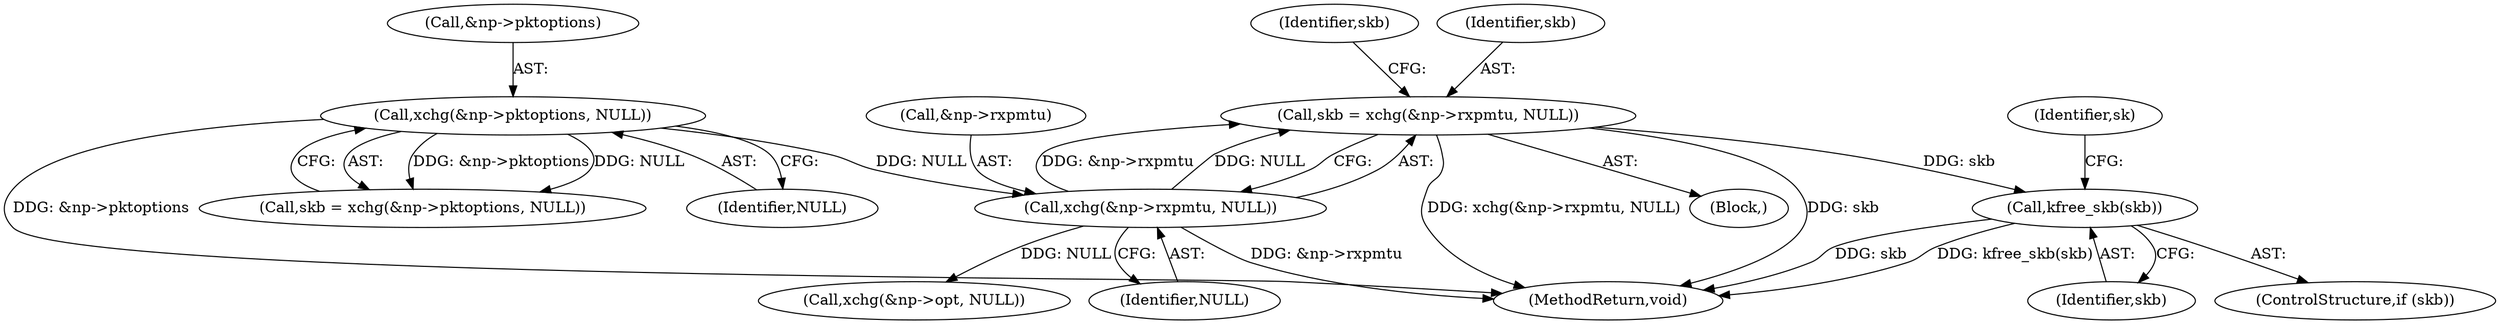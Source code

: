 digraph "0_linux_45f6fad84cc305103b28d73482b344d7f5b76f39_2@API" {
"1000135" [label="(Call,kfree_skb(skb))"];
"1000125" [label="(Call,skb = xchg(&np->rxpmtu, NULL))"];
"1000127" [label="(Call,xchg(&np->rxpmtu, NULL))"];
"1000115" [label="(Call,xchg(&np->pktoptions, NULL))"];
"1000120" [label="(Identifier,NULL)"];
"1000127" [label="(Call,xchg(&np->rxpmtu, NULL))"];
"1000134" [label="(Identifier,skb)"];
"1000128" [label="(Call,&np->rxpmtu)"];
"1000136" [label="(Identifier,skb)"];
"1000115" [label="(Call,xchg(&np->pktoptions, NULL))"];
"1000113" [label="(Call,skb = xchg(&np->pktoptions, NULL))"];
"1000141" [label="(Call,xchg(&np->opt, NULL))"];
"1000132" [label="(Identifier,NULL)"];
"1000116" [label="(Call,&np->pktoptions)"];
"1000126" [label="(Identifier,skb)"];
"1000135" [label="(Call,kfree_skb(skb))"];
"1000105" [label="(Block,)"];
"1000125" [label="(Call,skb = xchg(&np->rxpmtu, NULL))"];
"1000155" [label="(MethodReturn,void)"];
"1000133" [label="(ControlStructure,if (skb))"];
"1000138" [label="(Identifier,sk)"];
"1000135" -> "1000133"  [label="AST: "];
"1000135" -> "1000136"  [label="CFG: "];
"1000136" -> "1000135"  [label="AST: "];
"1000138" -> "1000135"  [label="CFG: "];
"1000135" -> "1000155"  [label="DDG: skb"];
"1000135" -> "1000155"  [label="DDG: kfree_skb(skb)"];
"1000125" -> "1000135"  [label="DDG: skb"];
"1000125" -> "1000105"  [label="AST: "];
"1000125" -> "1000127"  [label="CFG: "];
"1000126" -> "1000125"  [label="AST: "];
"1000127" -> "1000125"  [label="AST: "];
"1000134" -> "1000125"  [label="CFG: "];
"1000125" -> "1000155"  [label="DDG: skb"];
"1000125" -> "1000155"  [label="DDG: xchg(&np->rxpmtu, NULL)"];
"1000127" -> "1000125"  [label="DDG: &np->rxpmtu"];
"1000127" -> "1000125"  [label="DDG: NULL"];
"1000127" -> "1000132"  [label="CFG: "];
"1000128" -> "1000127"  [label="AST: "];
"1000132" -> "1000127"  [label="AST: "];
"1000127" -> "1000155"  [label="DDG: &np->rxpmtu"];
"1000115" -> "1000127"  [label="DDG: NULL"];
"1000127" -> "1000141"  [label="DDG: NULL"];
"1000115" -> "1000113"  [label="AST: "];
"1000115" -> "1000120"  [label="CFG: "];
"1000116" -> "1000115"  [label="AST: "];
"1000120" -> "1000115"  [label="AST: "];
"1000113" -> "1000115"  [label="CFG: "];
"1000115" -> "1000155"  [label="DDG: &np->pktoptions"];
"1000115" -> "1000113"  [label="DDG: &np->pktoptions"];
"1000115" -> "1000113"  [label="DDG: NULL"];
}
